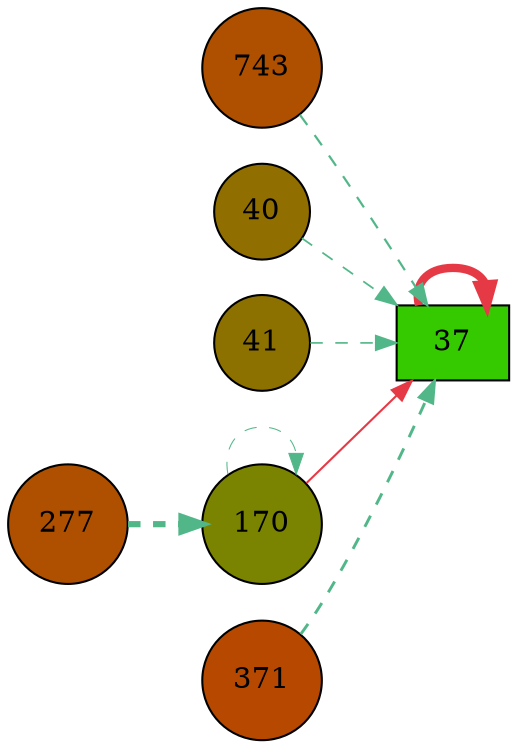 digraph G{
rankdir=LR;
37 [style=filled, shape=box, fillcolor="#35c900", label="37"];
743 [style=filled, shape=circle, fillcolor="#ae5000", label="743"];
40 [style=filled, shape=circle, fillcolor="#906e00", label="40"];
41 [style=filled, shape=circle, fillcolor="#8d7100", label="41"];
170 [style=filled, shape=circle, fillcolor="#7a8400", label="170"];
371 [style=filled, shape=circle, fillcolor="#b64800", label="371"];
277 [style=filled, shape=circle, fillcolor="#ae5000", label="277"];
37 -> 37 [color="#e63946",penwidth=4.00];
170 -> 37 [color="#e63946",penwidth=1.00];
277 -> 170 [color="#52b788",style=dashed,penwidth=3.00];
170 -> 170 [color="#52b788",style=dashed,penwidth=0.50];
371 -> 37 [color="#52b788",style=dashed,penwidth=1.41];
743 -> 37 [color="#52b788",style=dashed,penwidth=1.06];
40 -> 37 [color="#52b788",style=dashed,penwidth=0.84];
41 -> 37 [color="#52b788",style=dashed,penwidth=0.80];
}